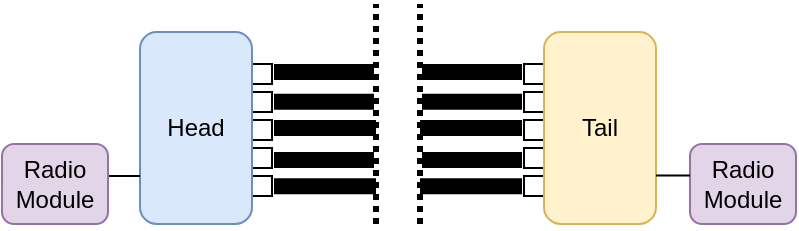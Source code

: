 <mxfile version="16.6.1" type="device"><diagram id="PdqVfwEGLt_qtyBwLxlh" name="Page-1"><mxGraphModel dx="1184" dy="704" grid="1" gridSize="1" guides="1" tooltips="1" connect="1" arrows="1" fold="1" page="1" pageScale="1" pageWidth="827" pageHeight="1169" math="0" shadow="0"><root><mxCell id="0"/><mxCell id="1" parent="0"/><mxCell id="KdTe9zpM9jY2GzbBfW7b-2" value="" style="endArrow=none;html=1;rounded=0;strokeWidth=8;" parent="1" edge="1"><mxGeometry width="50" height="50" relative="1" as="geometry"><mxPoint x="191" y="244" as="sourcePoint"/><mxPoint x="241" y="244" as="targetPoint"/></mxGeometry></mxCell><mxCell id="KdTe9zpM9jY2GzbBfW7b-3" value="" style="rounded=0;whiteSpace=wrap;html=1;rotation=90;" parent="1" vertex="1"><mxGeometry x="180" y="240" width="10" height="10" as="geometry"/></mxCell><mxCell id="KdTe9zpM9jY2GzbBfW7b-4" value="" style="rounded=0;whiteSpace=wrap;html=1;rotation=90;" parent="1" vertex="1"><mxGeometry x="180" y="254" width="10" height="10" as="geometry"/></mxCell><mxCell id="KdTe9zpM9jY2GzbBfW7b-5" value="" style="rounded=0;whiteSpace=wrap;html=1;rotation=90;" parent="1" vertex="1"><mxGeometry x="180" y="268" width="10" height="10" as="geometry"/></mxCell><mxCell id="KdTe9zpM9jY2GzbBfW7b-6" value="" style="rounded=0;whiteSpace=wrap;html=1;rotation=90;" parent="1" vertex="1"><mxGeometry x="180" y="282" width="10" height="10" as="geometry"/></mxCell><mxCell id="KdTe9zpM9jY2GzbBfW7b-7" value="" style="rounded=0;whiteSpace=wrap;html=1;rotation=90;" parent="1" vertex="1"><mxGeometry x="180" y="296" width="10" height="10" as="geometry"/></mxCell><mxCell id="KdTe9zpM9jY2GzbBfW7b-10" value="" style="endArrow=none;html=1;rounded=0;strokeWidth=8;" parent="1" edge="1"><mxGeometry width="50" height="50" relative="1" as="geometry"><mxPoint x="191" y="272" as="sourcePoint"/><mxPoint x="242" y="272" as="targetPoint"/></mxGeometry></mxCell><mxCell id="KdTe9zpM9jY2GzbBfW7b-14" value="" style="endArrow=none;html=1;rounded=0;strokeWidth=8;" parent="1" edge="1"><mxGeometry width="50" height="50" relative="1" as="geometry"><mxPoint x="191" y="258.88" as="sourcePoint"/><mxPoint x="241" y="258.88" as="targetPoint"/></mxGeometry></mxCell><mxCell id="KdTe9zpM9jY2GzbBfW7b-15" value="" style="endArrow=none;html=1;rounded=0;strokeWidth=8;" parent="1" edge="1"><mxGeometry width="50" height="50" relative="1" as="geometry"><mxPoint x="191" y="301.12" as="sourcePoint"/><mxPoint x="242" y="301.12" as="targetPoint"/></mxGeometry></mxCell><mxCell id="KdTe9zpM9jY2GzbBfW7b-16" value="" style="endArrow=none;html=1;rounded=0;strokeWidth=8;" parent="1" edge="1"><mxGeometry width="50" height="50" relative="1" as="geometry"><mxPoint x="191" y="288" as="sourcePoint"/><mxPoint x="241" y="288" as="targetPoint"/></mxGeometry></mxCell><mxCell id="KdTe9zpM9jY2GzbBfW7b-17" value="Head" style="rounded=1;whiteSpace=wrap;html=1;fillColor=#dae8fc;strokeColor=#6c8ebf;" parent="1" vertex="1"><mxGeometry x="124" y="224" width="56" height="96" as="geometry"/></mxCell><mxCell id="KdTe9zpM9jY2GzbBfW7b-18" value="" style="endArrow=none;html=1;rounded=0;strokeWidth=8;" parent="1" edge="1"><mxGeometry width="50" height="50" relative="1" as="geometry"><mxPoint x="315" y="244" as="sourcePoint"/><mxPoint x="265" y="244" as="targetPoint"/></mxGeometry></mxCell><mxCell id="KdTe9zpM9jY2GzbBfW7b-19" value="" style="rounded=0;whiteSpace=wrap;html=1;rotation=90;flipH=0;" parent="1" vertex="1"><mxGeometry x="316" y="240" width="10" height="10" as="geometry"/></mxCell><mxCell id="KdTe9zpM9jY2GzbBfW7b-20" value="" style="rounded=0;whiteSpace=wrap;html=1;rotation=90;flipH=0;" parent="1" vertex="1"><mxGeometry x="316" y="254" width="10" height="10" as="geometry"/></mxCell><mxCell id="KdTe9zpM9jY2GzbBfW7b-21" value="" style="rounded=0;whiteSpace=wrap;html=1;rotation=90;flipH=0;" parent="1" vertex="1"><mxGeometry x="316" y="268" width="10" height="10" as="geometry"/></mxCell><mxCell id="KdTe9zpM9jY2GzbBfW7b-22" value="" style="rounded=0;whiteSpace=wrap;html=1;rotation=90;flipH=0;" parent="1" vertex="1"><mxGeometry x="316" y="282" width="10" height="10" as="geometry"/></mxCell><mxCell id="KdTe9zpM9jY2GzbBfW7b-23" value="" style="rounded=0;whiteSpace=wrap;html=1;rotation=90;flipH=0;" parent="1" vertex="1"><mxGeometry x="316" y="296" width="10" height="10" as="geometry"/></mxCell><mxCell id="KdTe9zpM9jY2GzbBfW7b-24" value="" style="endArrow=none;html=1;rounded=0;strokeWidth=8;" parent="1" edge="1"><mxGeometry width="50" height="50" relative="1" as="geometry"><mxPoint x="315" y="272" as="sourcePoint"/><mxPoint x="264" y="272" as="targetPoint"/></mxGeometry></mxCell><mxCell id="KdTe9zpM9jY2GzbBfW7b-25" value="" style="endArrow=none;html=1;rounded=0;strokeWidth=8;" parent="1" edge="1"><mxGeometry width="50" height="50" relative="1" as="geometry"><mxPoint x="315" y="258.88" as="sourcePoint"/><mxPoint x="265" y="258.88" as="targetPoint"/></mxGeometry></mxCell><mxCell id="KdTe9zpM9jY2GzbBfW7b-26" value="" style="endArrow=none;html=1;rounded=0;strokeWidth=8;" parent="1" edge="1"><mxGeometry width="50" height="50" relative="1" as="geometry"><mxPoint x="315" y="301.12" as="sourcePoint"/><mxPoint x="264" y="301.12" as="targetPoint"/></mxGeometry></mxCell><mxCell id="KdTe9zpM9jY2GzbBfW7b-27" value="" style="endArrow=none;html=1;rounded=0;strokeWidth=8;" parent="1" edge="1"><mxGeometry width="50" height="50" relative="1" as="geometry"><mxPoint x="315" y="288" as="sourcePoint"/><mxPoint x="265" y="288" as="targetPoint"/></mxGeometry></mxCell><mxCell id="KdTe9zpM9jY2GzbBfW7b-28" value="Tail" style="rounded=1;whiteSpace=wrap;html=1;flipH=0;fillColor=#fff2cc;strokeColor=#d6b656;" parent="1" vertex="1"><mxGeometry x="326" y="224" width="56" height="96" as="geometry"/></mxCell><mxCell id="KdTe9zpM9jY2GzbBfW7b-46" value="" style="endArrow=none;dashed=1;html=1;rounded=0;dashPattern=1 1;strokeWidth=3;" parent="1" edge="1"><mxGeometry width="50" height="50" relative="1" as="geometry"><mxPoint x="242" y="320" as="sourcePoint"/><mxPoint x="242" y="210" as="targetPoint"/></mxGeometry></mxCell><mxCell id="KdTe9zpM9jY2GzbBfW7b-47" value="" style="endArrow=none;dashed=1;html=1;rounded=0;dashPattern=1 1;strokeWidth=3;" parent="1" edge="1"><mxGeometry width="50" height="50" relative="1" as="geometry"><mxPoint x="264" y="320" as="sourcePoint"/><mxPoint x="264" y="210" as="targetPoint"/></mxGeometry></mxCell><mxCell id="KdTe9zpM9jY2GzbBfW7b-56" value="" style="endArrow=none;html=1;rounded=0;strokeWidth=1;entryX=0;entryY=0.75;entryDx=0;entryDy=0;" parent="1" target="KdTe9zpM9jY2GzbBfW7b-17" edge="1"><mxGeometry width="50" height="50" relative="1" as="geometry"><mxPoint x="107" y="296" as="sourcePoint"/><mxPoint x="252" y="354" as="targetPoint"/></mxGeometry></mxCell><mxCell id="KdTe9zpM9jY2GzbBfW7b-57" value="Radio Module" style="rounded=1;whiteSpace=wrap;html=1;strokeColor=#9673a6;fillColor=#e1d5e7;" parent="1" vertex="1"><mxGeometry x="55" y="280" width="53" height="40" as="geometry"/></mxCell><mxCell id="KdTe9zpM9jY2GzbBfW7b-58" value="Radio Module" style="rounded=1;whiteSpace=wrap;html=1;strokeColor=#9673a6;fillColor=#e1d5e7;" parent="1" vertex="1"><mxGeometry x="399" y="280" width="53" height="40" as="geometry"/></mxCell><mxCell id="KdTe9zpM9jY2GzbBfW7b-59" value="" style="endArrow=none;html=1;rounded=0;strokeWidth=1;entryX=0;entryY=0.75;entryDx=0;entryDy=0;" parent="1" edge="1"><mxGeometry width="50" height="50" relative="1" as="geometry"><mxPoint x="382" y="295.72" as="sourcePoint"/><mxPoint x="399" y="295.72" as="targetPoint"/></mxGeometry></mxCell></root></mxGraphModel></diagram></mxfile>